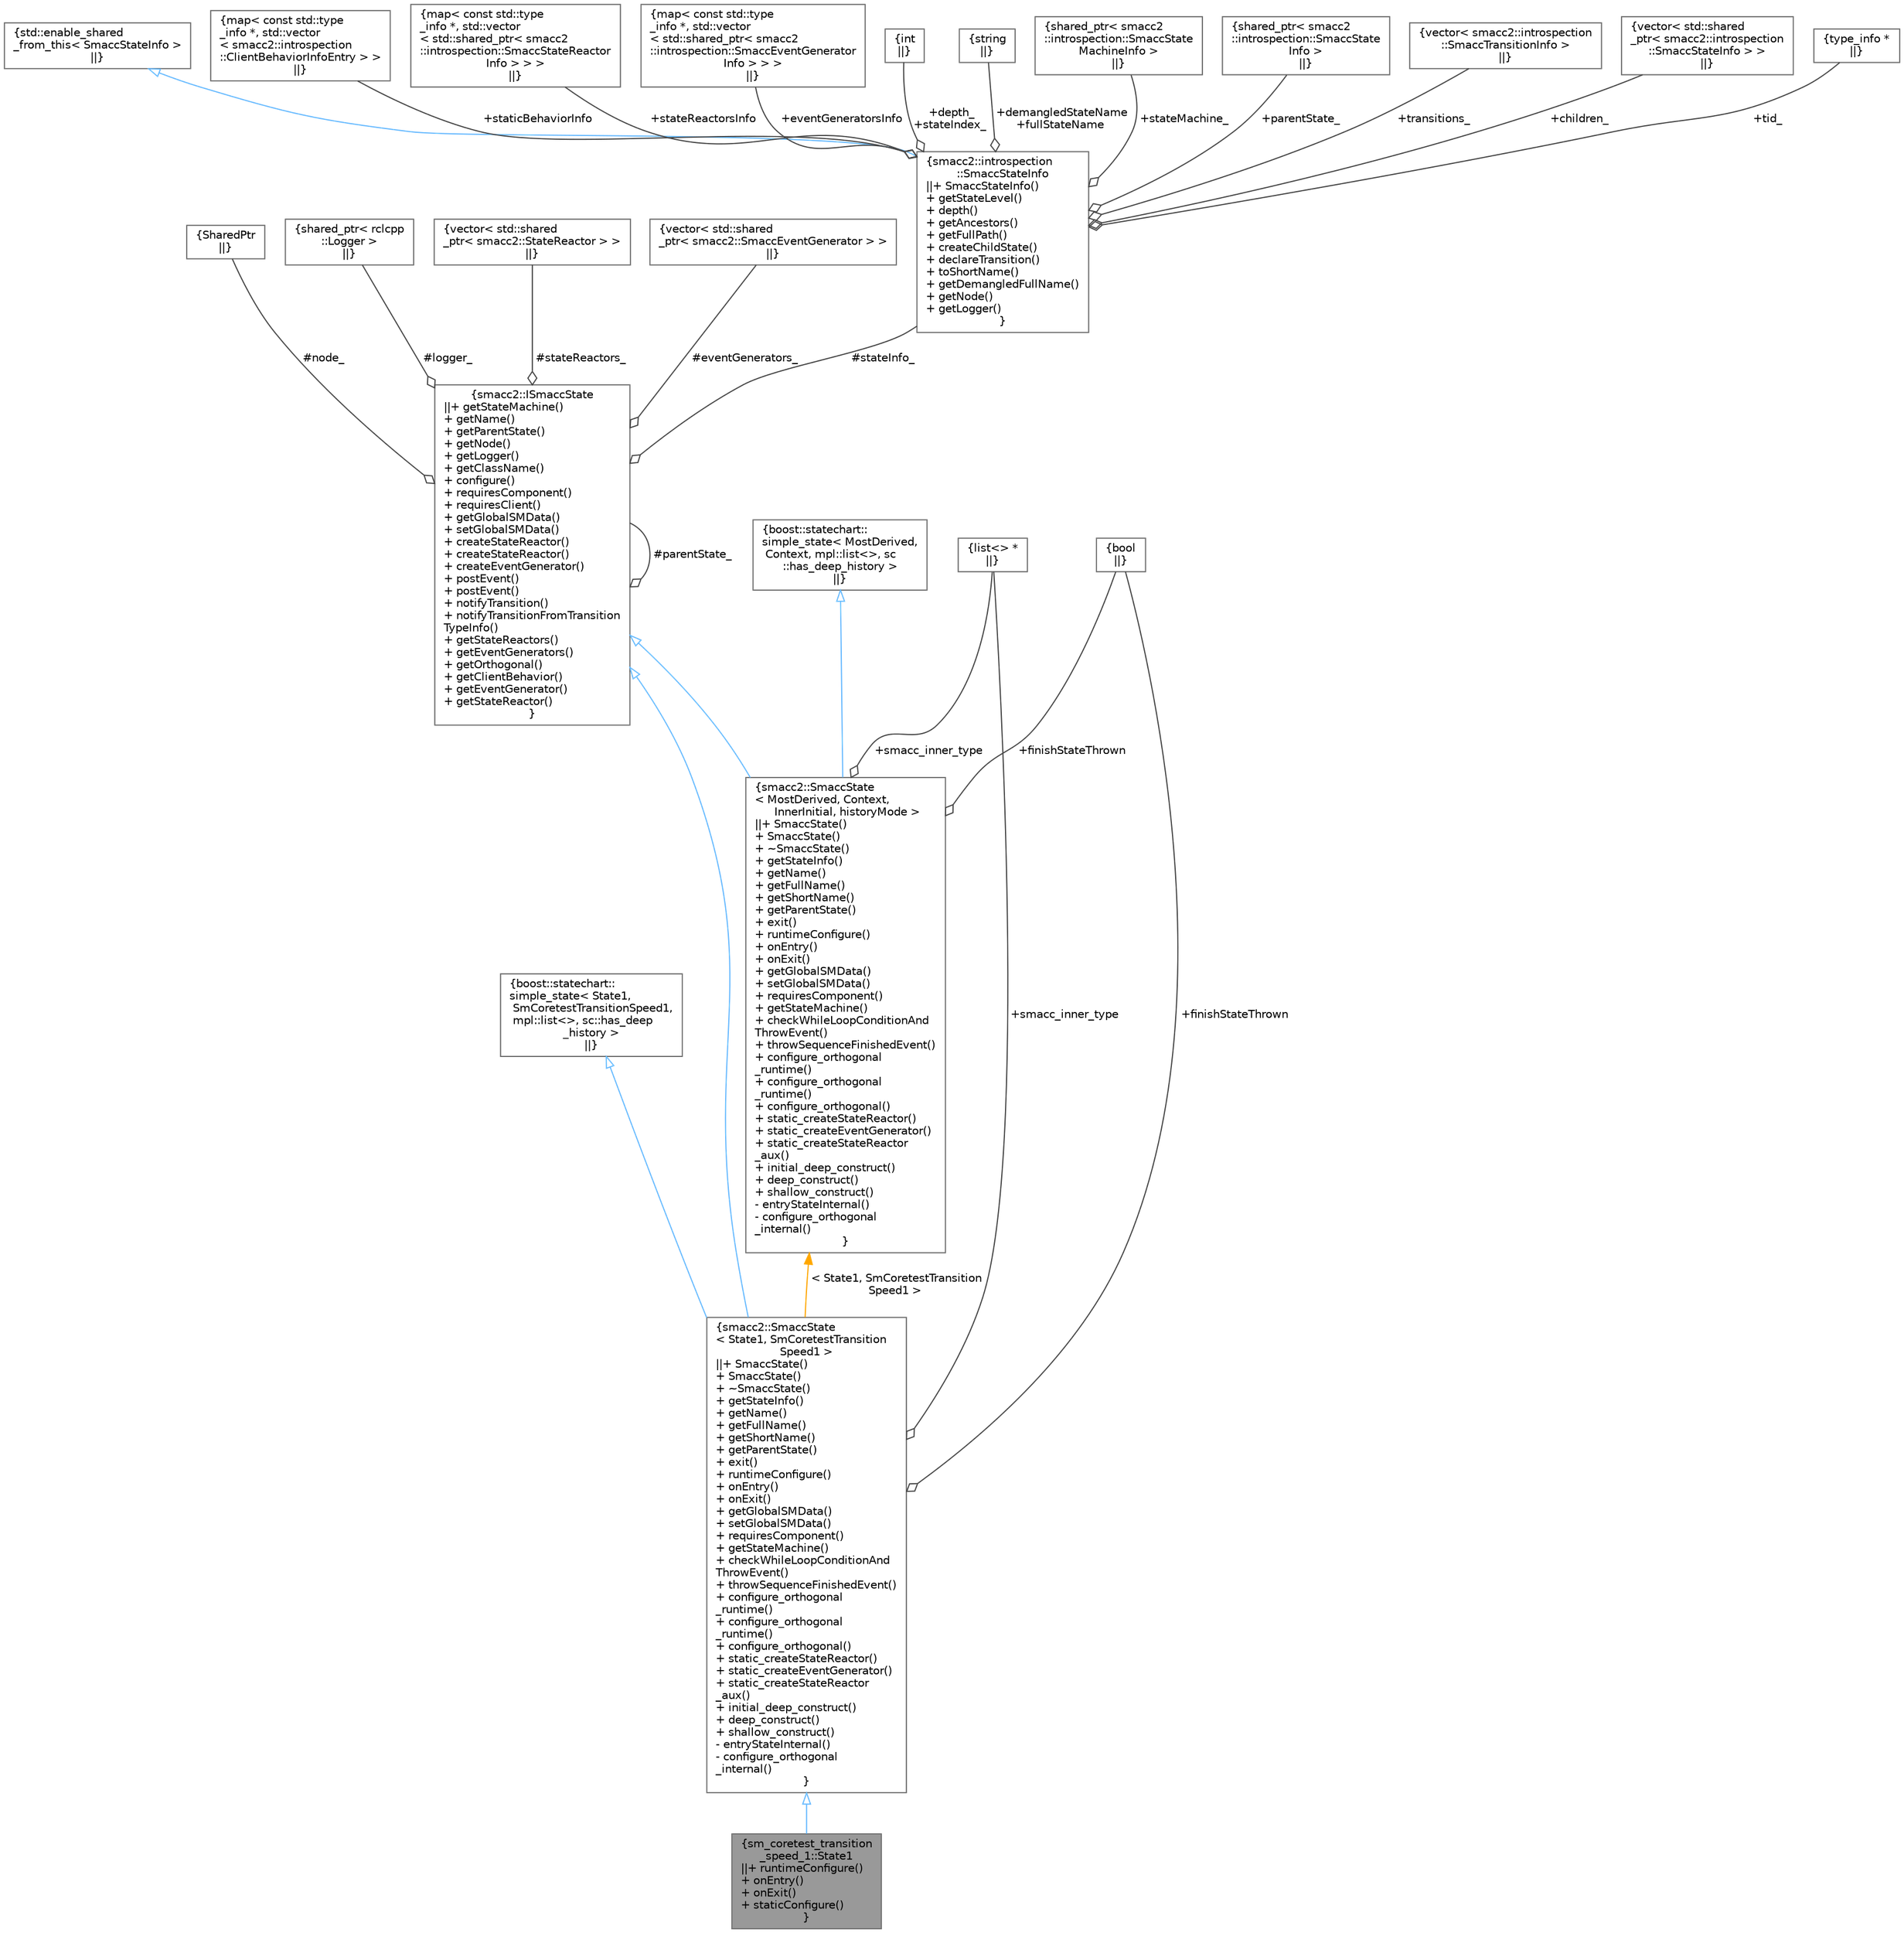 digraph "sm_coretest_transition_speed_1::State1"
{
 // LATEX_PDF_SIZE
  bgcolor="transparent";
  edge [fontname=Helvetica,fontsize=10,labelfontname=Helvetica,labelfontsize=10];
  node [fontname=Helvetica,fontsize=10,shape=box,height=0.2,width=0.4];
  Node1 [label="{sm_coretest_transition\l_speed_1::State1\n||+ runtimeConfigure()\l+ onEntry()\l+ onExit()\l+ staticConfigure()\l}",height=0.2,width=0.4,color="gray40", fillcolor="grey60", style="filled", fontcolor="black",tooltip=" "];
  Node2 -> Node1 [dir="back",color="steelblue1",style="solid",arrowtail="onormal"];
  Node2 [label="{smacc2::SmaccState\l\< State1, SmCoretestTransition\lSpeed1 \>\n||+ SmaccState()\l+ SmaccState()\l+ ~SmaccState()\l+ getStateInfo()\l+ getName()\l+ getFullName()\l+ getShortName()\l+ getParentState()\l+ exit()\l+ runtimeConfigure()\l+ onEntry()\l+ onExit()\l+ getGlobalSMData()\l+ setGlobalSMData()\l+ requiresComponent()\l+ getStateMachine()\l+ checkWhileLoopConditionAnd\lThrowEvent()\l+ throwSequenceFinishedEvent()\l+ configure_orthogonal\l_runtime()\l+ configure_orthogonal\l_runtime()\l+ configure_orthogonal()\l+ static_createStateReactor()\l+ static_createEventGenerator()\l+ static_createStateReactor\l_aux()\l+ initial_deep_construct()\l+ deep_construct()\l+ shallow_construct()\l- entryStateInternal()\l- configure_orthogonal\l_internal()\l}",height=0.2,width=0.4,color="gray40", fillcolor="white", style="filled",URL="$classsmacc2_1_1SmaccState.html",tooltip=" "];
  Node3 -> Node2 [dir="back",color="steelblue1",style="solid",arrowtail="onormal"];
  Node3 [label="{boost::statechart::\lsimple_state\< State1,\l SmCoretestTransitionSpeed1,\l mpl::list\<\>, sc::has_deep\l_history \>\n||}",height=0.2,width=0.4,color="gray40", fillcolor="white", style="filled",tooltip=" "];
  Node4 -> Node2 [dir="back",color="steelblue1",style="solid",arrowtail="onormal"];
  Node4 [label="{smacc2::ISmaccState\n||+ getStateMachine()\l+ getName()\l+ getParentState()\l+ getNode()\l+ getLogger()\l+ getClassName()\l+ configure()\l+ requiresComponent()\l+ requiresClient()\l+ getGlobalSMData()\l+ setGlobalSMData()\l+ createStateReactor()\l+ createStateReactor()\l+ createEventGenerator()\l+ postEvent()\l+ postEvent()\l+ notifyTransition()\l+ notifyTransitionFromTransition\lTypeInfo()\l+ getStateReactors()\l+ getEventGenerators()\l+ getOrthogonal()\l+ getClientBehavior()\l+ getEventGenerator()\l+ getStateReactor()\l}",height=0.2,width=0.4,color="gray40", fillcolor="white", style="filled",URL="$classsmacc2_1_1ISmaccState.html",tooltip=" "];
  Node5 -> Node4 [color="grey25",style="solid",label=" #node_" ,arrowhead="odiamond"];
  Node5 [label="{SharedPtr\n||}",height=0.2,width=0.4,color="gray40", fillcolor="white", style="filled",tooltip=" "];
  Node6 -> Node4 [color="grey25",style="solid",label=" #logger_" ,arrowhead="odiamond"];
  Node6 [label="{shared_ptr\< rclcpp\l::Logger \>\n||}",height=0.2,width=0.4,color="gray40", fillcolor="white", style="filled",tooltip=" "];
  Node7 -> Node4 [color="grey25",style="solid",label=" #stateReactors_" ,arrowhead="odiamond"];
  Node7 [label="{vector\< std::shared\l_ptr\< smacc2::StateReactor \> \>\n||}",height=0.2,width=0.4,color="gray40", fillcolor="white", style="filled",tooltip=" "];
  Node8 -> Node4 [color="grey25",style="solid",label=" #eventGenerators_" ,arrowhead="odiamond"];
  Node8 [label="{vector\< std::shared\l_ptr\< smacc2::SmaccEventGenerator \> \>\n||}",height=0.2,width=0.4,color="gray40", fillcolor="white", style="filled",tooltip=" "];
  Node4 -> Node4 [color="grey25",style="solid",label=" #parentState_" ,arrowhead="odiamond"];
  Node9 -> Node4 [color="grey25",style="solid",label=" #stateInfo_" ,arrowhead="odiamond"];
  Node9 [label="{smacc2::introspection\l::SmaccStateInfo\n||+ SmaccStateInfo()\l+ getStateLevel()\l+ depth()\l+ getAncestors()\l+ getFullPath()\l+ createChildState()\l+ declareTransition()\l+ toShortName()\l+ getDemangledFullName()\l+ getNode()\l+ getLogger()\l}",height=0.2,width=0.4,color="gray40", fillcolor="white", style="filled",URL="$classsmacc2_1_1introspection_1_1SmaccStateInfo.html",tooltip=" "];
  Node10 -> Node9 [dir="back",color="steelblue1",style="solid",arrowtail="onormal"];
  Node10 [label="{std::enable_shared\l_from_this\< SmaccStateInfo \>\n||}",height=0.2,width=0.4,color="gray40", fillcolor="white", style="filled",tooltip=" "];
  Node11 -> Node9 [color="grey25",style="solid",label=" +staticBehaviorInfo" ,arrowhead="odiamond"];
  Node11 [label="{map\< const std::type\l_info *, std::vector\l\< smacc2::introspection\l::ClientBehaviorInfoEntry \> \>\n||}",height=0.2,width=0.4,color="gray40", fillcolor="white", style="filled",tooltip=" "];
  Node12 -> Node9 [color="grey25",style="solid",label=" +stateReactorsInfo" ,arrowhead="odiamond"];
  Node12 [label="{map\< const std::type\l_info *, std::vector\l\< std::shared_ptr\< smacc2\l::introspection::SmaccStateReactor\lInfo \> \> \>\n||}",height=0.2,width=0.4,color="gray40", fillcolor="white", style="filled",tooltip=" "];
  Node13 -> Node9 [color="grey25",style="solid",label=" +eventGeneratorsInfo" ,arrowhead="odiamond"];
  Node13 [label="{map\< const std::type\l_info *, std::vector\l\< std::shared_ptr\< smacc2\l::introspection::SmaccEventGenerator\lInfo \> \> \>\n||}",height=0.2,width=0.4,color="gray40", fillcolor="white", style="filled",tooltip=" "];
  Node14 -> Node9 [color="grey25",style="solid",label=" +depth_\n+stateIndex_" ,arrowhead="odiamond"];
  Node14 [label="{int\n||}",height=0.2,width=0.4,color="gray40", fillcolor="white", style="filled",tooltip=" "];
  Node15 -> Node9 [color="grey25",style="solid",label=" +demangledStateName\n+fullStateName" ,arrowhead="odiamond"];
  Node15 [label="{string\n||}",height=0.2,width=0.4,color="gray40", fillcolor="white", style="filled",tooltip=" "];
  Node16 -> Node9 [color="grey25",style="solid",label=" +stateMachine_" ,arrowhead="odiamond"];
  Node16 [label="{shared_ptr\< smacc2\l::introspection::SmaccState\lMachineInfo \>\n||}",height=0.2,width=0.4,color="gray40", fillcolor="white", style="filled",tooltip=" "];
  Node17 -> Node9 [color="grey25",style="solid",label=" +parentState_" ,arrowhead="odiamond"];
  Node17 [label="{shared_ptr\< smacc2\l::introspection::SmaccState\lInfo \>\n||}",height=0.2,width=0.4,color="gray40", fillcolor="white", style="filled",tooltip=" "];
  Node18 -> Node9 [color="grey25",style="solid",label=" +transitions_" ,arrowhead="odiamond"];
  Node18 [label="{vector\< smacc2::introspection\l::SmaccTransitionInfo \>\n||}",height=0.2,width=0.4,color="gray40", fillcolor="white", style="filled",tooltip=" "];
  Node19 -> Node9 [color="grey25",style="solid",label=" +children_" ,arrowhead="odiamond"];
  Node19 [label="{vector\< std::shared\l_ptr\< smacc2::introspection\l::SmaccStateInfo \> \>\n||}",height=0.2,width=0.4,color="gray40", fillcolor="white", style="filled",tooltip=" "];
  Node20 -> Node9 [color="grey25",style="solid",label=" +tid_" ,arrowhead="odiamond"];
  Node20 [label="{type_info *\n||}",height=0.2,width=0.4,color="gray40", fillcolor="white", style="filled",tooltip=" "];
  Node21 -> Node2 [color="grey25",style="solid",label=" +finishStateThrown" ,arrowhead="odiamond"];
  Node21 [label="{bool\n||}",height=0.2,width=0.4,color="gray40", fillcolor="white", style="filled",URL="$classbool.html",tooltip=" "];
  Node22 -> Node2 [color="grey25",style="solid",label=" +smacc_inner_type" ,arrowhead="odiamond"];
  Node22 [label="{list\<\> *\n||}",height=0.2,width=0.4,color="gray40", fillcolor="white", style="filled",tooltip=" "];
  Node23 -> Node2 [dir="back",color="orange",style="solid",label=" \< State1, SmCoretestTransition\lSpeed1 \>" ];
  Node23 [label="{smacc2::SmaccState\l\< MostDerived, Context,\l InnerInitial, historyMode \>\n||+ SmaccState()\l+ SmaccState()\l+ ~SmaccState()\l+ getStateInfo()\l+ getName()\l+ getFullName()\l+ getShortName()\l+ getParentState()\l+ exit()\l+ runtimeConfigure()\l+ onEntry()\l+ onExit()\l+ getGlobalSMData()\l+ setGlobalSMData()\l+ requiresComponent()\l+ getStateMachine()\l+ checkWhileLoopConditionAnd\lThrowEvent()\l+ throwSequenceFinishedEvent()\l+ configure_orthogonal\l_runtime()\l+ configure_orthogonal\l_runtime()\l+ configure_orthogonal()\l+ static_createStateReactor()\l+ static_createEventGenerator()\l+ static_createStateReactor\l_aux()\l+ initial_deep_construct()\l+ deep_construct()\l+ shallow_construct()\l- entryStateInternal()\l- configure_orthogonal\l_internal()\l}",height=0.2,width=0.4,color="gray40", fillcolor="white", style="filled",URL="$classsmacc2_1_1SmaccState.html",tooltip=" "];
  Node24 -> Node23 [dir="back",color="steelblue1",style="solid",arrowtail="onormal"];
  Node24 [label="{boost::statechart::\lsimple_state\< MostDerived,\l Context, mpl::list\<\>, sc\l::has_deep_history \>\n||}",height=0.2,width=0.4,color="gray40", fillcolor="white", style="filled",tooltip=" "];
  Node4 -> Node23 [dir="back",color="steelblue1",style="solid",arrowtail="onormal"];
  Node21 -> Node23 [color="grey25",style="solid",label=" +finishStateThrown" ,arrowhead="odiamond"];
  Node22 -> Node23 [color="grey25",style="solid",label=" +smacc_inner_type" ,arrowhead="odiamond"];
}
